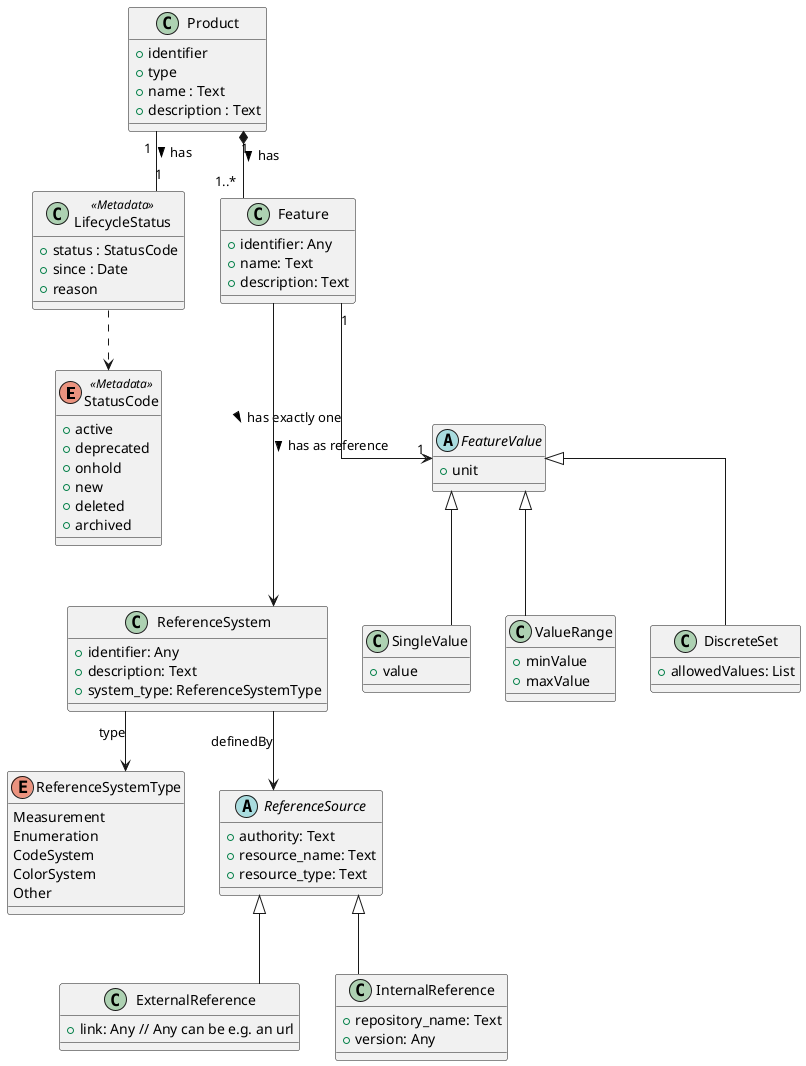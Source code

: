 @startuml
skinparam Linetype ortho

enum StatusCode <<Metadata>> {
  +active
  +deprecated
  +onhold
  +new
  +deleted
  +archived
}

class Product {
  +identifier
  +type
  +name : Text
  +description : Text
}

class LifecycleStatus <<Metadata>> {
  +status : StatusCode
  +since : Date
  +reason
}

Product "1" -- "1" LifecycleStatus : has >

' Features that describe a product

Product "1" *-- "1..*" Feature : has >
LifecycleStatus  .d.> StatusCode

class Feature {
  +identifier: Any
  +name: Text
  +description: Text
}


'=== Reference System Core Class ===
class ReferenceSystem {
  +identifier: Any
  +description: Text
  +system_type: ReferenceSystemType
}

' === Reference System Type Enum ===
enum ReferenceSystemType {
  Measurement
  Enumeration
  CodeSystem
  ColorSystem
  Other
}

' === Abstract Reference Source ===
abstract class ReferenceSource {
  +authority: Text
  +resource_name: Text
  +resource_type: Text
}

' === Subtypes for Reference Sources ===
class ExternalReference {
  +link: Any // Any can be e.g. an url
}

class InternalReference {
  +repository_name: Text
  +version: Any
}

' === Relationships ===
ReferenceSystem --> ReferenceSystemType : type
ReferenceSystem --> ReferenceSource : definedBy

ReferenceSource <|-- ExternalReference
ReferenceSource <|-- InternalReference

' Feature "1" ---> "1" ReferenceSystem : constrained by >

' === Feature Value – Abstract + 3 Exclusive Subtypes ===
abstract class FeatureValue {
  +unit
}

class SingleValue {
  +value
}

class ValueRange {
  +minValue
  +maxValue
}

class DiscreteSet {
  +allowedValues: List
}

FeatureValue <|-- SingleValue
FeatureValue <|-- ValueRange
FeatureValue <|-- DiscreteSet

Feature "1" --> "1" FeatureValue : has exactly one >
Feature ---> ReferenceSystem : has as reference >

@enduml